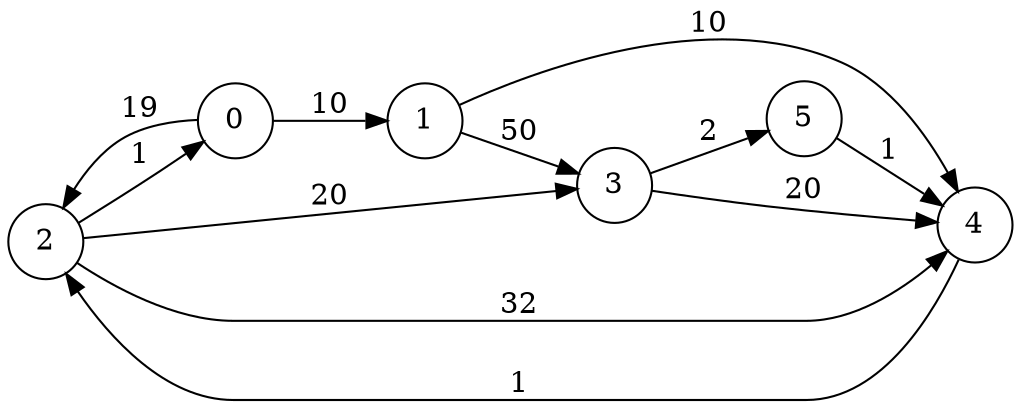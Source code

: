 digraph my_graph {
    rankdir=LR;
    size="8,5"
    node [shape = circle];
    2 -> 0 [label="1"];
    2 -> 4 [label="32"];
    2 -> 3 [label="20"];
    0 -> 2 [label="19"];
    0 -> 1 [label="10"];
    4 -> 2 [label="1"];
    5 -> 4 [label="1"];
    1 -> 4 [label="10"];
    1 -> 3 [label="50"];
    3 -> 4 [label="20"];
    3 -> 5 [label="2"];
}
